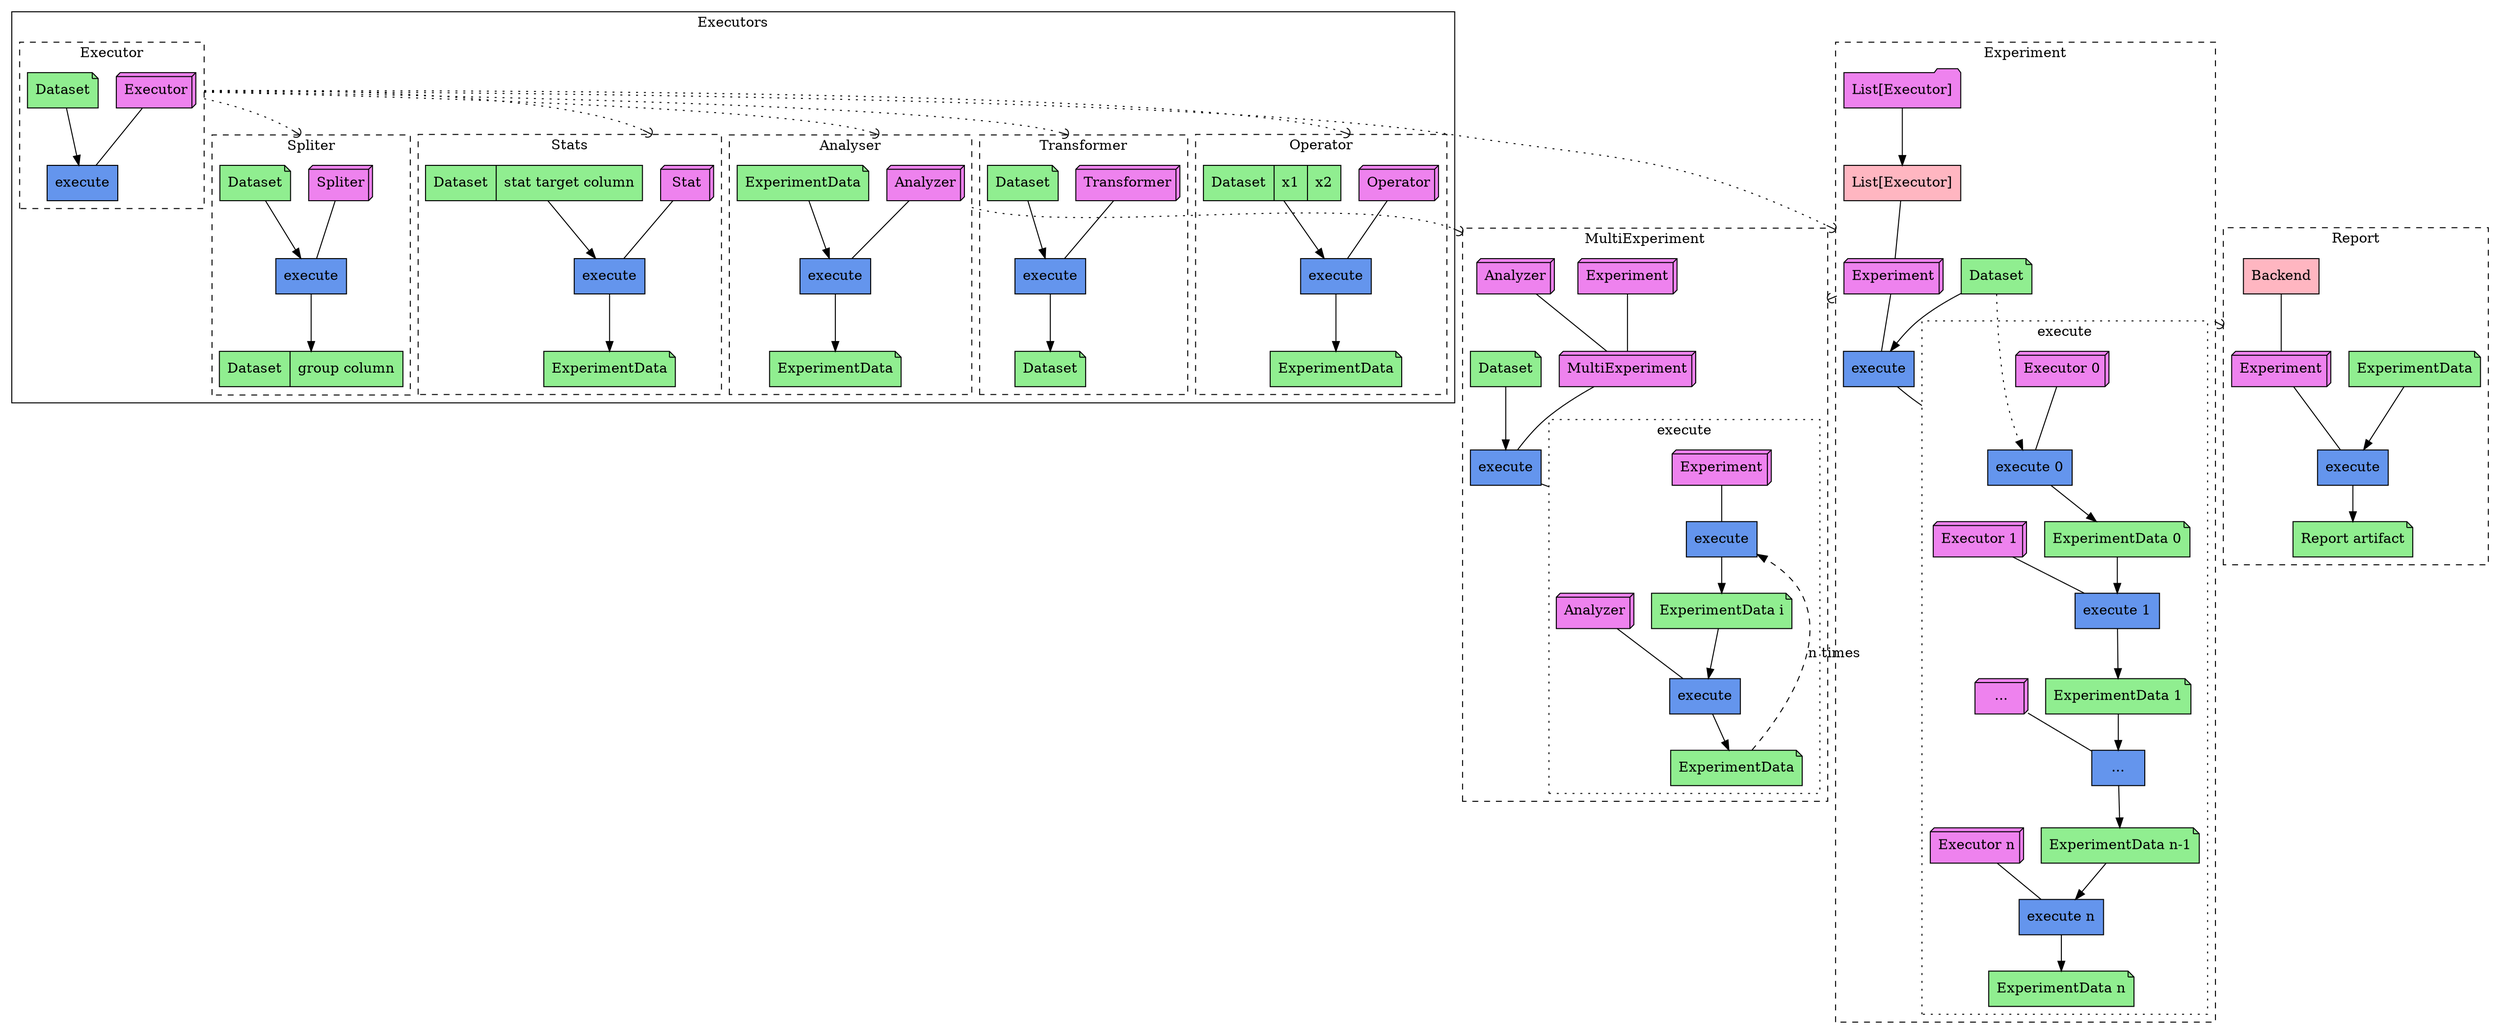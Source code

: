 digraph Architecture{
    compound=true
    node[style=filled]

    subgraph modules{
        node[shape=box3d, fillcolor=violet]

        executor_legend[label="Executor"]
        // -------
        experiment_executor_list[label="List[Executor]", shape=folder]
        experiment_legend[label="Experiment"]
        experiment_executor_0_in_list[label="Executor 0"]
        experiment_executor_1_in_list[label="Executor 1"]
        experiment_executor_dotted_in_list[label="..."]
        experiment_executor_n_in_list[label="Executor n"]
        // -------
        multiexperiment_experiment[label="Experiment"]
        multiexperiment_analyzer[label="Analyzer"]
        multiexperiment[label="MultiExperiment"]
        multiexperiment_execute_experiment[label="Experiment"]
        multiexperiment_execute_analyzer[label="Analyzer"]
        // -------
        spliter_executor[label="Spliter"]
        // -------
        stat_executor[label="Stat"]
        // -------
        analyzer_executor[label="Analyzer"]
        // -------
        transformer_executor[label="Transformer"]
        // -------
        operator_executor[label="Operator"]
        // -------
        report_experiment[label="Experiment"]
    }

    subgraph methods{
        node[shape=box, fillcolor=cornflowerblue]
        executor_execute_legend[label="execute"]
        // -------
        experiment_execute_legend[label="execute"]
        experiment_execute_0[label="execute 0"]
        experiment_execute_1[label="execute 1"]
        experiment_execute_dotted[label="..."]
        experiment_execute_n[label="execute n"]
        // -------
        multiexperiment_execute[label="execute"]
        multiexperiment_executor_execute[label="execute"]
        multiexperiment_analyzer_execute[label="execute"]
        // -------
        spliter_execute[label="execute"]
        // -------
        stat_execute[label="execute"]
        // -------
        analyzer_execute[label="execute"]
        // -------
        transformer_execute[label="execute"]
        // -------
        operator_execute[label="execute"]
        // -------
        report_execute[label="execute"]
    }

    subgraph data{
        node[shape=note, fillcolor=lightgreen]

        executor_legend_data[label="Dataset"]
        // -------
        experiment_legend_data[label="Dataset"]
        experiment_data_0[label="ExperimentData 0"]
        experiment_data_1[label="ExperimentData 1"]
        experiment_data_n[label="ExperimentData n-1"]
        experiment_data_final[label="ExperimentData n"]
        // -------
        multiexperiment_data[label="Dataset"]
        multiexperiment_executor_experiment_data[label="ExperimentData i"]
        multiexperiment_executor_result_data[label="ExperimentData"]
        // -------
        spliter_data[label="Dataset"]
        spliter_out_data[shape=record label="Dataset | group column"]
        // -------
        stat_data[shape=record label="Dataset | stat target column"]
        stat_experiment_data[label="ExperimentData"]
        // -------
        analyzer_in_data[label="ExperimentData"]
        analyzer_out_data[label="ExperimentData"]
        // -------
        transformer_in_data[label="Dataset"]
        transformer_out_data[label="Dataset"]
        // -------
        operator_in_data[shape=record label="Dataset | x1 | x2"]
        operator_out_data[label="ExperimentData"]
        // -------
        report_in_data[label="ExperimentData"]
        report_out_data[label="Report artifact"]
    }

    subgraph attributes{
        node[shape=record, fillcolor=lightpink]
        experiment_executor_list_attribute[label="List[Executor]"]
        report_backend[label="Backend"]
    }

    subgraph cluster_executors{
        graph[label="Executors"]

        subgraph cluster_executor{
            graph[style=dashed, label="Executor"]

            executor_legend_data -> executor_execute_legend
            executor_legend -> executor_execute_legend [arrowhead=none]
        }

        subgraph cluster_spliter{
            graph[style=dashed, label="Spliter"]

            spliter_executor -> spliter_execute [arrowhead=none]
            spliter_execute -> spliter_out_data
            spliter_data -> spliter_execute
        }

        executor_legend -> spliter_executor [
            style="dotted"
            arrowhead=curve
            ltail=cluster_executor
            lhead=cluster_spliter
        ]

        subgraph cluster_stats{
            graph[style=dashed, label="Stats"]

            stat_executor -> stat_execute [arrowhead=none]
            stat_data -> stat_execute
            stat_execute -> stat_experiment_data
        }

        executor_legend -> stat_executor [
            style="dotted"
            arrowhead=curve
            ltail=cluster_executor
            lhead=cluster_stats
        ]

        subgraph cluster_analyser{
            graph[style=dashed, label="Analyser"]

            analyzer_executor -> analyzer_execute [arrowhead=none]
            analyzer_in_data -> analyzer_execute
            analyzer_execute -> analyzer_out_data
        }

        executor_legend -> analyzer_executor [
            style="dotted"
            arrowhead=curve
            ltail=cluster_executor
            lhead=cluster_analyser
        ]

        subgraph cluster_transformer{
            graph[style=dashed, label="Transformer"]

            transformer_executor -> transformer_execute [arrowhead=none]
            transformer_in_data -> transformer_execute
            transformer_execute -> transformer_out_data
        }

        executor_legend -> transformer_executor [
            style="dotted"
            arrowhead=curve
            ltail=cluster_executor
            lhead=cluster_transformer
        ]

        subgraph cluster_operator{
            graph[style=dashed, label="Operator"]

            operator_executor -> operator_execute [arrowhead=none]
            operator_in_data -> operator_execute
            operator_execute -> operator_out_data
        }

        executor_legend -> operator_executor [
            style="dotted"
            arrowhead=curve
            ltail=cluster_executor
            lhead=cluster_operator
        ]

    }

    subgraph cluster_experiment{
        graph[style=dashed, label="Experiment"]
        experiment_executor_list -> experiment_executor_list_attribute
        experiment_executor_list_attribute -> experiment_legend [arrowhead=none]
        experiment_legend -> experiment_execute_legend [arrowhead=none]
        experiment_legend_data -> experiment_execute_legend
        experiment_legend_data -> experiment_execute_0 [style=dotted]

        subgraph cluster_experiment_executor{
            graph[style=dotted, label="execute"]
            experiment_executor_0_in_list -> experiment_execute_0 [arrowhead=none]
            experiment_execute_0 -> experiment_data_0 -> experiment_execute_1
            experiment_executor_1_in_list -> experiment_execute_1 [arrowhead=none]
            experiment_execute_1 -> experiment_data_1 -> experiment_execute_dotted
            experiment_executor_dotted_in_list -> experiment_execute_dotted [arrowhead=none]
            experiment_execute_dotted -> experiment_data_n -> experiment_execute_n
            experiment_executor_n_in_list -> experiment_execute_n [arrowhead=none]
            experiment_execute_n -> experiment_data_final
        }

        experiment_execute_legend -> experiment_execute_0 [
            arrowhead=none, 
            lhead=cluster_experiment_executor
        ]
    }

    executor_legend -> experiment_legend [
        style="dotted"
        arrowhead=curve
        ltail=cluster_executor
        lhead=cluster_experiment
    ]

    subgraph cluster_multiexperiment{
        graph[style=dashed, label="MultiExperiment"]
        {multiexperiment_experiment multiexperiment_analyzer} -> multiexperiment [arrowhead=none]
        multiexperiment -> multiexperiment_execute [arrowhead=none]
        multiexperiment_data -> multiexperiment_execute

        subgraph cluster_multiexperiment_execute{
            graph[style=dotted, label="execute"]
            
            multiexperiment_execute_experiment -> multiexperiment_executor_execute [arrowhead=none]
            multiexperiment_execute_analyzer -> multiexperiment_analyzer_execute [arrowhead=none]
            multiexperiment_executor_execute -> multiexperiment_executor_experiment_data
            multiexperiment_executor_experiment_data -> multiexperiment_analyzer_execute

            multiexperiment_analyzer_execute -> multiexperiment_executor_result_data

            multiexperiment_executor_result_data -> multiexperiment_executor_execute [
                style=dashed
                label="n times"
            ]
        }

        multiexperiment_execute -> multiexperiment_executor_execute [
            arrowhead=none
            lhead=cluster_multiexperiment_execute
        ]
    }

    analyzer_executor -> multiexperiment_analyzer [
        style="dotted"
        arrowhead=curve
        ltail=cluster_analyser
        lhead=cluster_multiexperiment
    ]

    experiment_legend -> multiexperiment [
        style="dotted"
        arrowhead=curve
        ltail=cluster_experiment
        lhead=cluster_multiexperiment
    ]

    subgraph cluster_report{
        graph[style=dashed, label="Report"]

        report_backend -> report_experiment [arrowhead=none]
        report_experiment -> report_execute [arrowhead=none]
        report_in_data -> report_execute
        report_execute -> report_out_data
    }

    experiment_legend -> report_experiment [
        style="dotted"
        arrowhead=curve
        ltail=cluster_experiment
        lhead=cluster_report
    ]
}